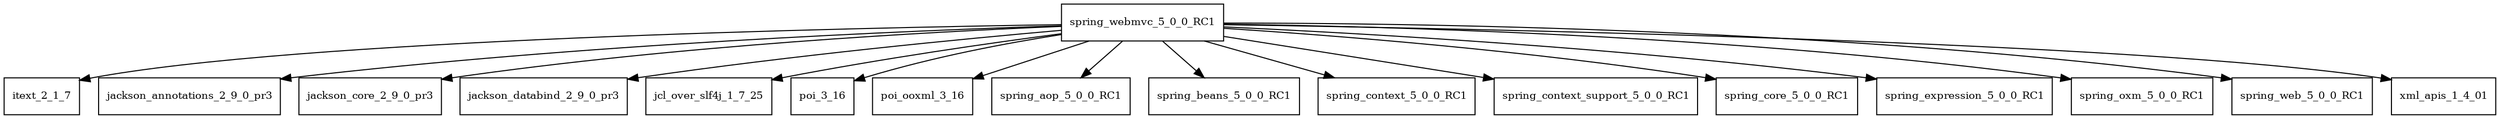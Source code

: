 digraph spring_webmvc_5_0_0_RC1_dependencies {
  node [shape = box, fontsize=10.0];
  spring_webmvc_5_0_0_RC1 -> itext_2_1_7;
  spring_webmvc_5_0_0_RC1 -> jackson_annotations_2_9_0_pr3;
  spring_webmvc_5_0_0_RC1 -> jackson_core_2_9_0_pr3;
  spring_webmvc_5_0_0_RC1 -> jackson_databind_2_9_0_pr3;
  spring_webmvc_5_0_0_RC1 -> jcl_over_slf4j_1_7_25;
  spring_webmvc_5_0_0_RC1 -> poi_3_16;
  spring_webmvc_5_0_0_RC1 -> poi_ooxml_3_16;
  spring_webmvc_5_0_0_RC1 -> spring_aop_5_0_0_RC1;
  spring_webmvc_5_0_0_RC1 -> spring_beans_5_0_0_RC1;
  spring_webmvc_5_0_0_RC1 -> spring_context_5_0_0_RC1;
  spring_webmvc_5_0_0_RC1 -> spring_context_support_5_0_0_RC1;
  spring_webmvc_5_0_0_RC1 -> spring_core_5_0_0_RC1;
  spring_webmvc_5_0_0_RC1 -> spring_expression_5_0_0_RC1;
  spring_webmvc_5_0_0_RC1 -> spring_oxm_5_0_0_RC1;
  spring_webmvc_5_0_0_RC1 -> spring_web_5_0_0_RC1;
  spring_webmvc_5_0_0_RC1 -> xml_apis_1_4_01;
}

